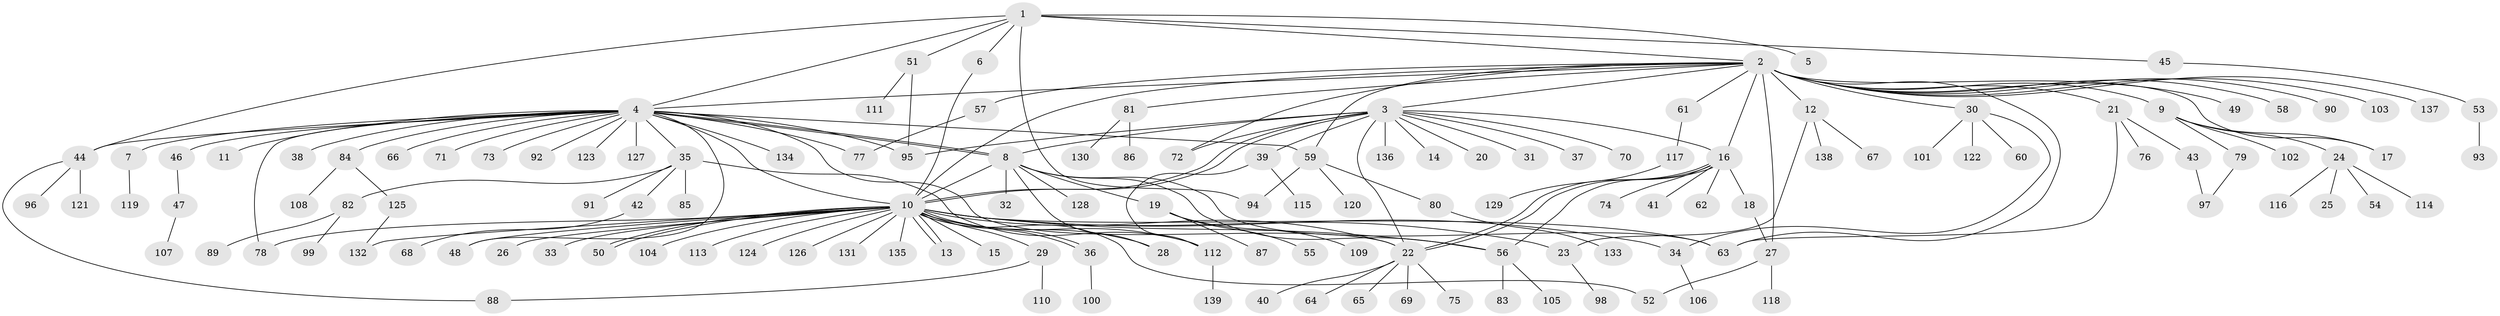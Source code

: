 // coarse degree distribution, {1: 0.9565217391304348, 4: 0.014492753623188406, 25: 0.014492753623188406, 41: 0.014492753623188406}
// Generated by graph-tools (version 1.1) at 2025/50/03/04/25 21:50:08]
// undirected, 139 vertices, 179 edges
graph export_dot {
graph [start="1"]
  node [color=gray90,style=filled];
  1;
  2;
  3;
  4;
  5;
  6;
  7;
  8;
  9;
  10;
  11;
  12;
  13;
  14;
  15;
  16;
  17;
  18;
  19;
  20;
  21;
  22;
  23;
  24;
  25;
  26;
  27;
  28;
  29;
  30;
  31;
  32;
  33;
  34;
  35;
  36;
  37;
  38;
  39;
  40;
  41;
  42;
  43;
  44;
  45;
  46;
  47;
  48;
  49;
  50;
  51;
  52;
  53;
  54;
  55;
  56;
  57;
  58;
  59;
  60;
  61;
  62;
  63;
  64;
  65;
  66;
  67;
  68;
  69;
  70;
  71;
  72;
  73;
  74;
  75;
  76;
  77;
  78;
  79;
  80;
  81;
  82;
  83;
  84;
  85;
  86;
  87;
  88;
  89;
  90;
  91;
  92;
  93;
  94;
  95;
  96;
  97;
  98;
  99;
  100;
  101;
  102;
  103;
  104;
  105;
  106;
  107;
  108;
  109;
  110;
  111;
  112;
  113;
  114;
  115;
  116;
  117;
  118;
  119;
  120;
  121;
  122;
  123;
  124;
  125;
  126;
  127;
  128;
  129;
  130;
  131;
  132;
  133;
  134;
  135;
  136;
  137;
  138;
  139;
  1 -- 2;
  1 -- 4;
  1 -- 5;
  1 -- 6;
  1 -- 44;
  1 -- 45;
  1 -- 51;
  1 -- 94;
  2 -- 3;
  2 -- 4;
  2 -- 9;
  2 -- 10;
  2 -- 12;
  2 -- 16;
  2 -- 17;
  2 -- 21;
  2 -- 27;
  2 -- 30;
  2 -- 49;
  2 -- 57;
  2 -- 58;
  2 -- 59;
  2 -- 61;
  2 -- 63;
  2 -- 72;
  2 -- 81;
  2 -- 90;
  2 -- 103;
  2 -- 137;
  3 -- 8;
  3 -- 10;
  3 -- 10;
  3 -- 14;
  3 -- 16;
  3 -- 20;
  3 -- 22;
  3 -- 31;
  3 -- 37;
  3 -- 39;
  3 -- 70;
  3 -- 72;
  3 -- 95;
  3 -- 136;
  4 -- 7;
  4 -- 8;
  4 -- 8;
  4 -- 10;
  4 -- 11;
  4 -- 22;
  4 -- 35;
  4 -- 38;
  4 -- 44;
  4 -- 46;
  4 -- 48;
  4 -- 59;
  4 -- 66;
  4 -- 71;
  4 -- 73;
  4 -- 77;
  4 -- 78;
  4 -- 84;
  4 -- 92;
  4 -- 95;
  4 -- 123;
  4 -- 127;
  4 -- 134;
  6 -- 10;
  7 -- 119;
  8 -- 10;
  8 -- 19;
  8 -- 28;
  8 -- 32;
  8 -- 56;
  8 -- 63;
  8 -- 128;
  9 -- 17;
  9 -- 24;
  9 -- 79;
  9 -- 102;
  10 -- 13;
  10 -- 13;
  10 -- 15;
  10 -- 22;
  10 -- 23;
  10 -- 26;
  10 -- 28;
  10 -- 29;
  10 -- 33;
  10 -- 34;
  10 -- 36;
  10 -- 36;
  10 -- 48;
  10 -- 50;
  10 -- 50;
  10 -- 52;
  10 -- 56;
  10 -- 63;
  10 -- 78;
  10 -- 104;
  10 -- 112;
  10 -- 113;
  10 -- 124;
  10 -- 126;
  10 -- 131;
  10 -- 132;
  10 -- 135;
  12 -- 23;
  12 -- 67;
  12 -- 138;
  16 -- 18;
  16 -- 22;
  16 -- 22;
  16 -- 41;
  16 -- 56;
  16 -- 62;
  16 -- 74;
  18 -- 27;
  19 -- 55;
  19 -- 87;
  19 -- 109;
  21 -- 43;
  21 -- 63;
  21 -- 76;
  22 -- 40;
  22 -- 64;
  22 -- 65;
  22 -- 69;
  22 -- 75;
  23 -- 98;
  24 -- 25;
  24 -- 54;
  24 -- 114;
  24 -- 116;
  27 -- 52;
  27 -- 118;
  29 -- 88;
  29 -- 110;
  30 -- 34;
  30 -- 60;
  30 -- 101;
  30 -- 122;
  34 -- 106;
  35 -- 42;
  35 -- 82;
  35 -- 85;
  35 -- 91;
  35 -- 112;
  36 -- 100;
  39 -- 112;
  39 -- 115;
  42 -- 68;
  43 -- 97;
  44 -- 88;
  44 -- 96;
  44 -- 121;
  45 -- 53;
  46 -- 47;
  47 -- 107;
  51 -- 95;
  51 -- 111;
  53 -- 93;
  56 -- 83;
  56 -- 105;
  57 -- 77;
  59 -- 80;
  59 -- 94;
  59 -- 120;
  61 -- 117;
  79 -- 97;
  80 -- 133;
  81 -- 86;
  81 -- 130;
  82 -- 89;
  82 -- 99;
  84 -- 108;
  84 -- 125;
  112 -- 139;
  117 -- 129;
  125 -- 132;
}
